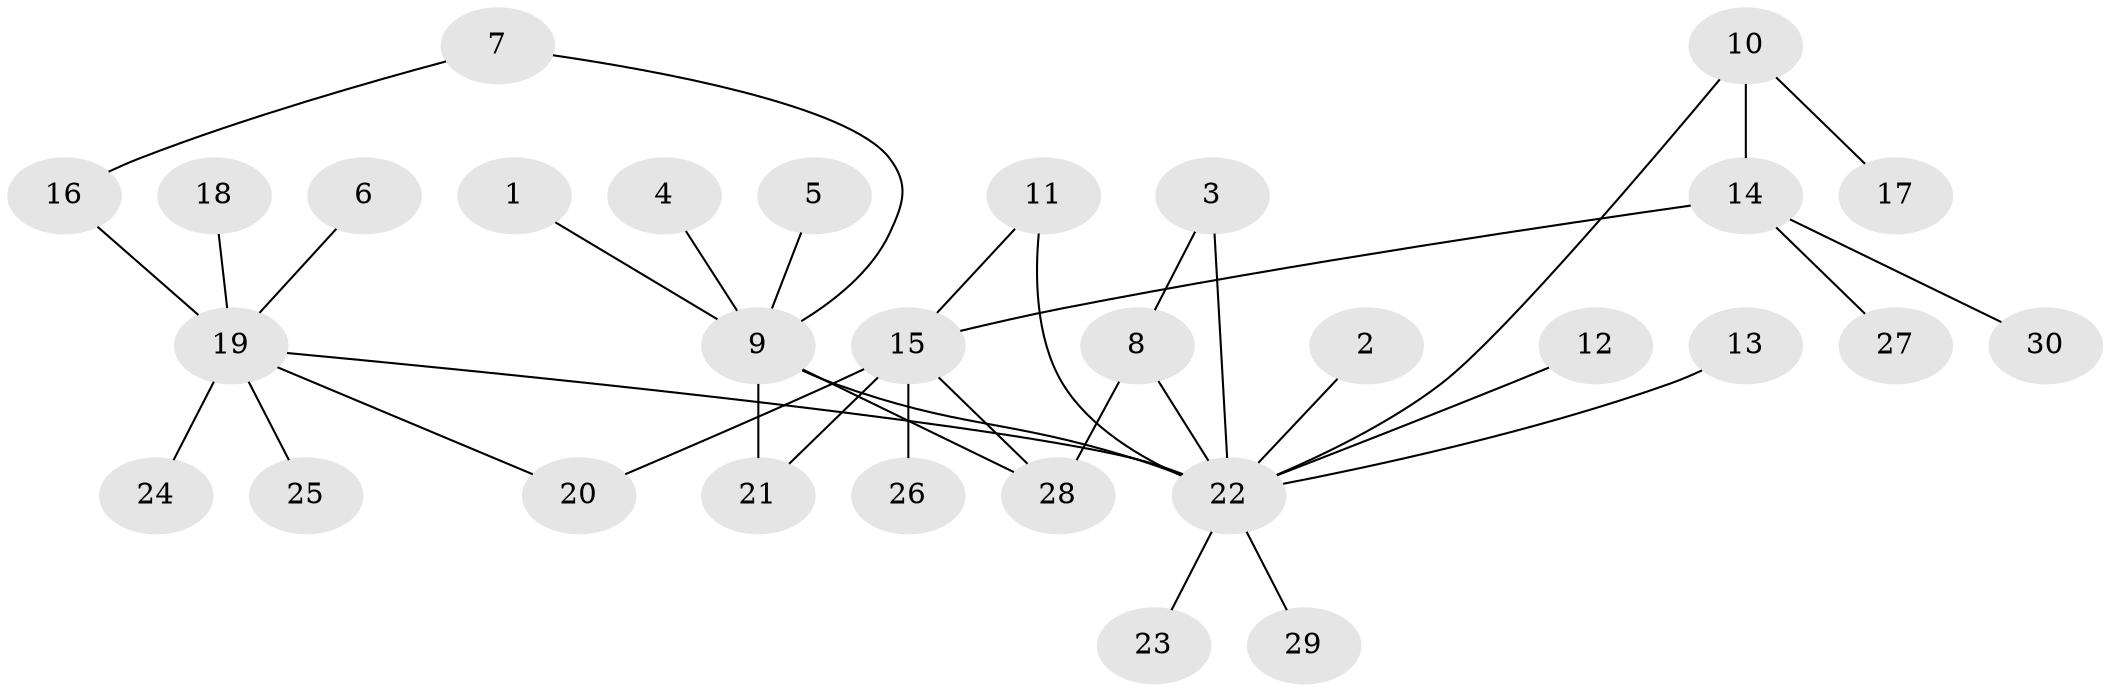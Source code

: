 // original degree distribution, {1: 0.5263157894736842, 9: 0.03508771929824561, 3: 0.12280701754385964, 2: 0.22807017543859648, 15: 0.017543859649122806, 6: 0.03508771929824561, 4: 0.017543859649122806, 10: 0.017543859649122806}
// Generated by graph-tools (version 1.1) at 2025/01/03/09/25 03:01:51]
// undirected, 30 vertices, 36 edges
graph export_dot {
graph [start="1"]
  node [color=gray90,style=filled];
  1;
  2;
  3;
  4;
  5;
  6;
  7;
  8;
  9;
  10;
  11;
  12;
  13;
  14;
  15;
  16;
  17;
  18;
  19;
  20;
  21;
  22;
  23;
  24;
  25;
  26;
  27;
  28;
  29;
  30;
  1 -- 9 [weight=1.0];
  2 -- 22 [weight=1.0];
  3 -- 8 [weight=1.0];
  3 -- 22 [weight=1.0];
  4 -- 9 [weight=1.0];
  5 -- 9 [weight=1.0];
  6 -- 19 [weight=1.0];
  7 -- 9 [weight=1.0];
  7 -- 16 [weight=1.0];
  8 -- 22 [weight=1.0];
  8 -- 28 [weight=1.0];
  9 -- 21 [weight=1.0];
  9 -- 22 [weight=2.0];
  9 -- 28 [weight=1.0];
  10 -- 14 [weight=1.0];
  10 -- 17 [weight=1.0];
  10 -- 22 [weight=1.0];
  11 -- 15 [weight=1.0];
  11 -- 22 [weight=1.0];
  12 -- 22 [weight=1.0];
  13 -- 22 [weight=1.0];
  14 -- 15 [weight=1.0];
  14 -- 27 [weight=1.0];
  14 -- 30 [weight=1.0];
  15 -- 20 [weight=1.0];
  15 -- 21 [weight=1.0];
  15 -- 26 [weight=1.0];
  15 -- 28 [weight=1.0];
  16 -- 19 [weight=2.0];
  18 -- 19 [weight=1.0];
  19 -- 20 [weight=1.0];
  19 -- 22 [weight=1.0];
  19 -- 24 [weight=1.0];
  19 -- 25 [weight=1.0];
  22 -- 23 [weight=1.0];
  22 -- 29 [weight=1.0];
}
